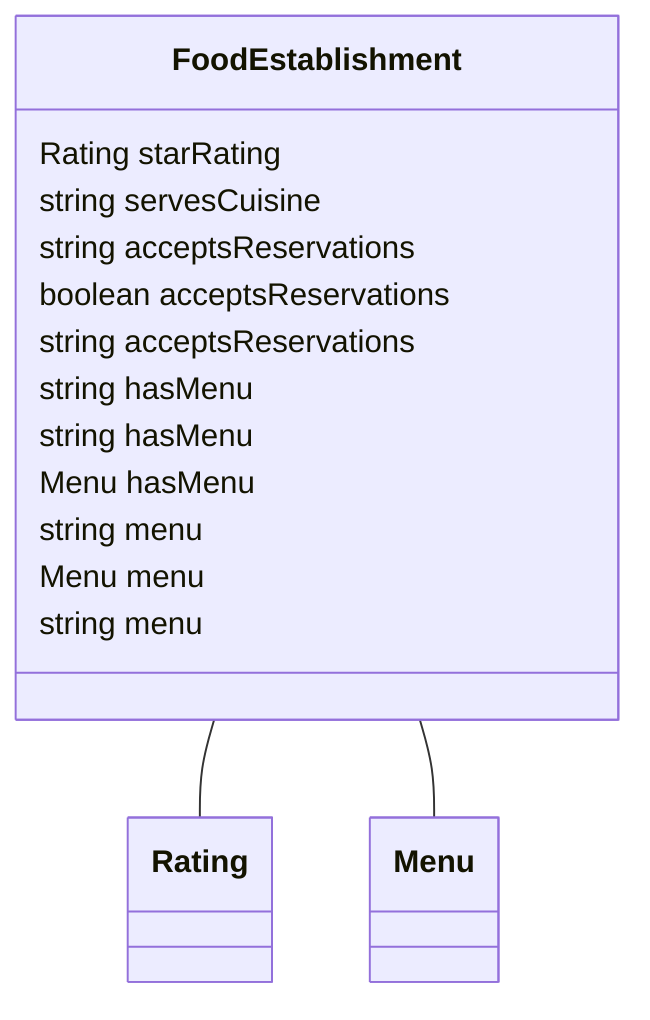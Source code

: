 classDiagram
  FoodEstablishment -- Rating
  FoodEstablishment -- Menu


class FoodEstablishment {

  Rating starRating
  string servesCuisine
  string acceptsReservations
  boolean acceptsReservations
  string acceptsReservations
  string hasMenu
  string hasMenu
  Menu hasMenu
  string menu
  Menu menu
  string menu

 }